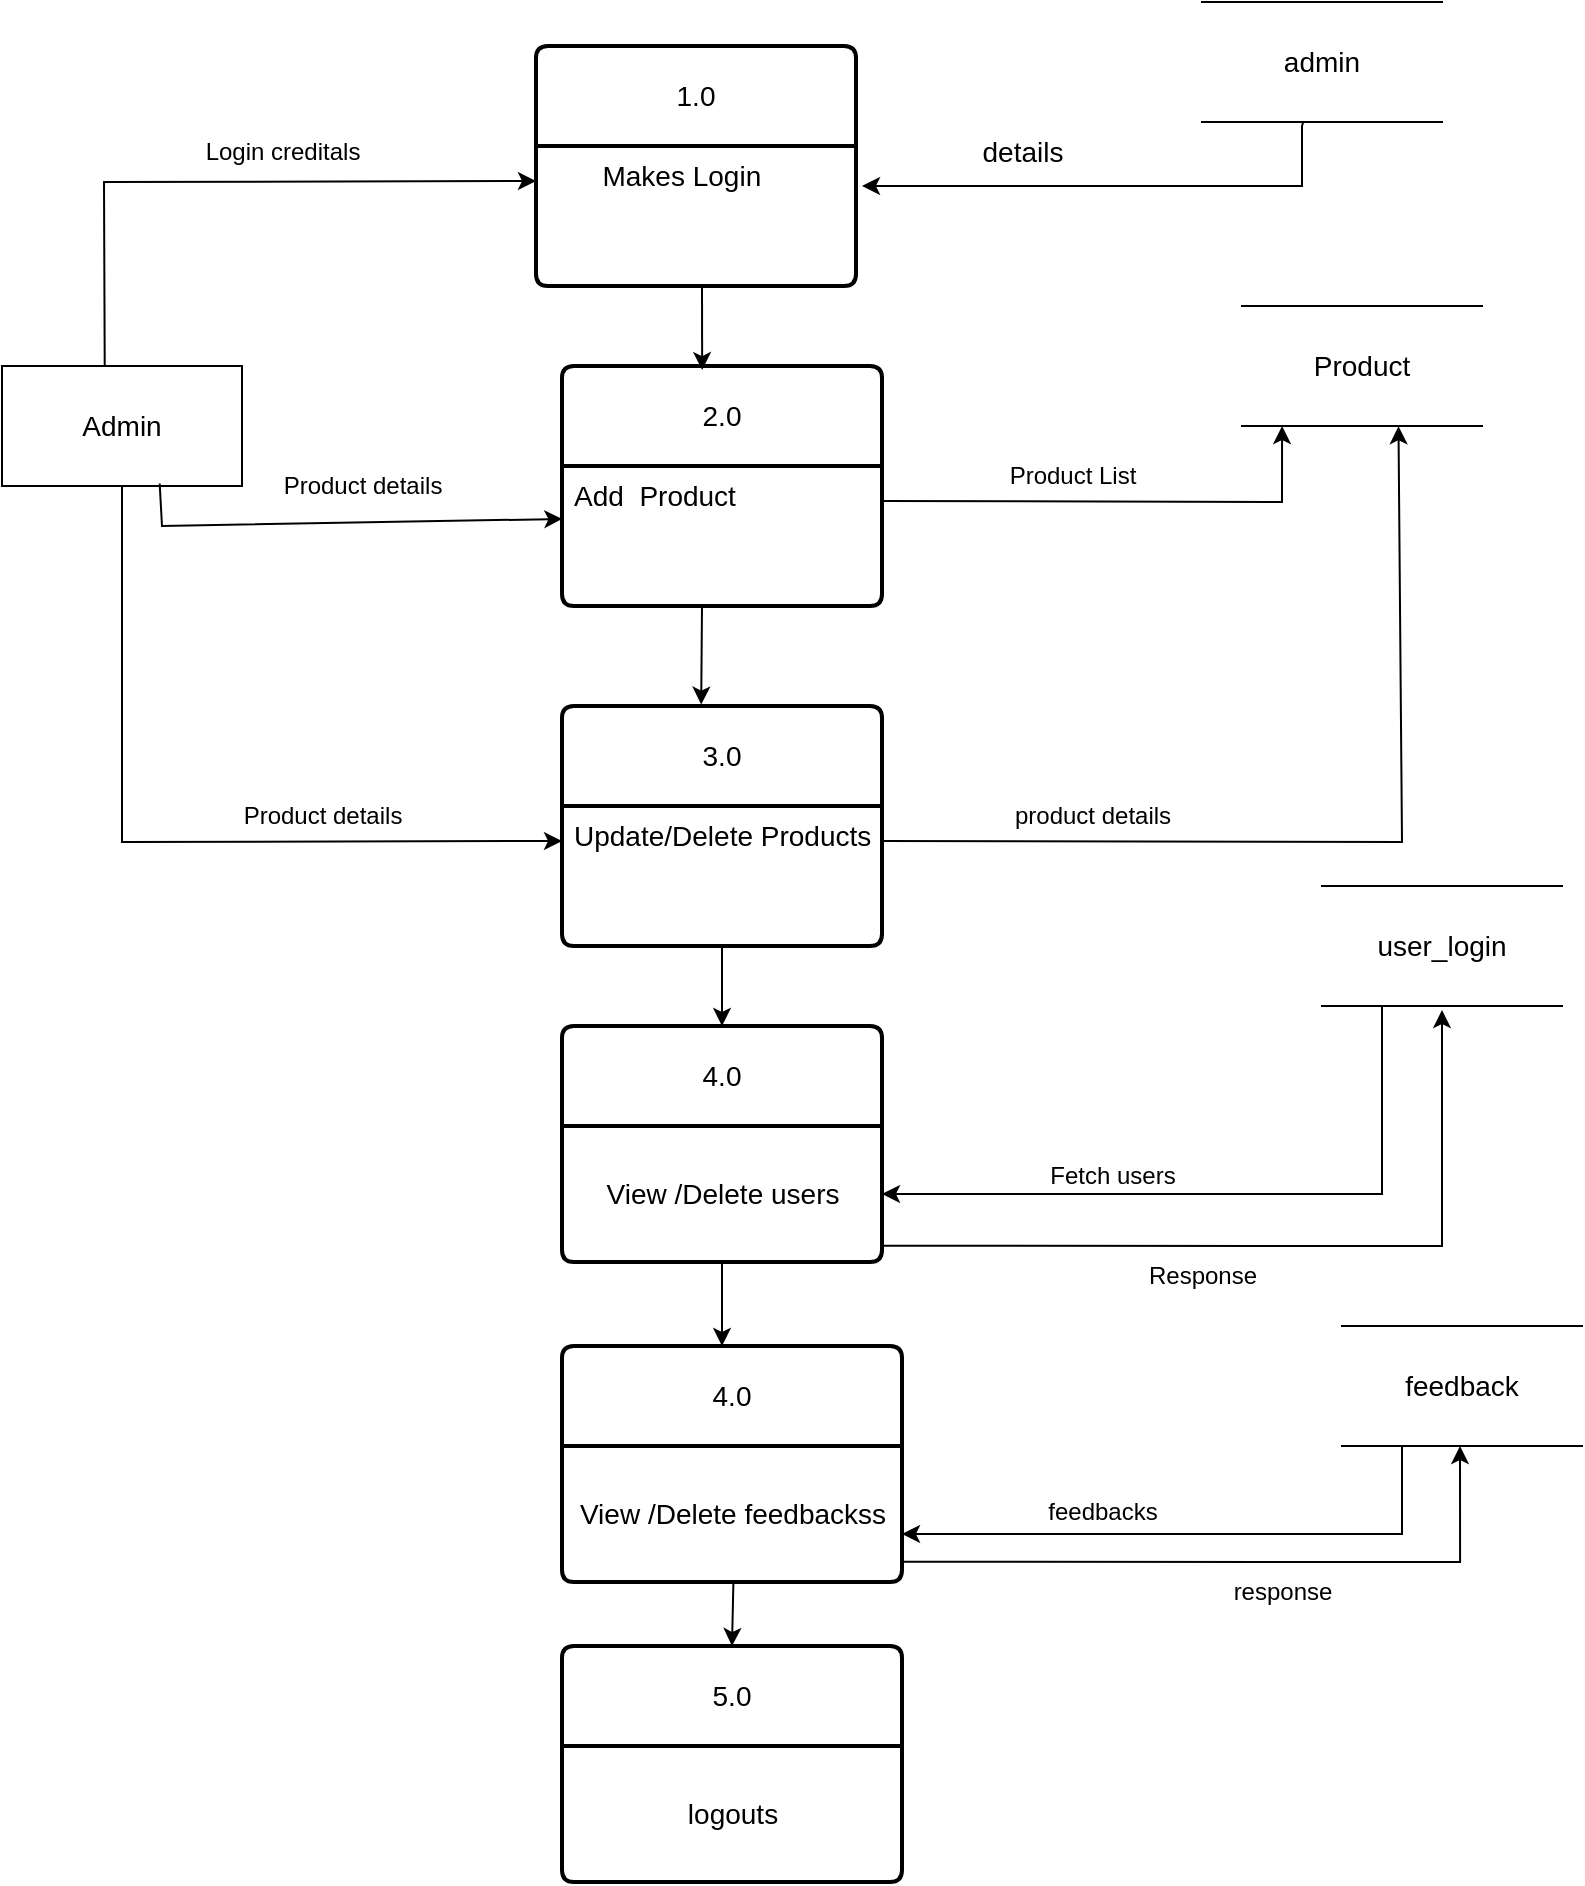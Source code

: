 <mxfile version="22.0.8" type="device">
  <diagram name="Page-1" id="vlpF36syVnqJg5dzy9l9">
    <mxGraphModel dx="1373" dy="694" grid="1" gridSize="10" guides="1" tooltips="1" connect="1" arrows="1" fold="1" page="1" pageScale="1" pageWidth="850" pageHeight="1100" math="0" shadow="0">
      <root>
        <mxCell id="0" />
        <mxCell id="1" parent="0" />
        <mxCell id="QpaVkg7NEf2v52s3Hvut-1" value="1.0" style="swimlane;childLayout=stackLayout;horizontal=1;startSize=50;horizontalStack=0;rounded=1;fontSize=14;fontStyle=0;strokeWidth=2;resizeParent=0;resizeLast=1;shadow=0;dashed=0;align=center;arcSize=4;whiteSpace=wrap;html=1;" parent="1" vertex="1">
          <mxGeometry x="317" y="40" width="160" height="120" as="geometry" />
        </mxCell>
        <mxCell id="QpaVkg7NEf2v52s3Hvut-2" value="&lt;span style=&quot;font-size: 14px;&quot;&gt;&amp;nbsp; &amp;nbsp; &amp;nbsp; &amp;nbsp;Makes Login&amp;nbsp;&lt;/span&gt;" style="align=left;strokeColor=none;fillColor=none;spacingLeft=4;fontSize=12;verticalAlign=top;resizable=0;rotatable=0;part=1;html=1;" parent="QpaVkg7NEf2v52s3Hvut-1" vertex="1">
          <mxGeometry y="50" width="160" height="70" as="geometry" />
        </mxCell>
        <mxCell id="QpaVkg7NEf2v52s3Hvut-3" value="&lt;span style=&quot;font-size: 14px;&quot;&gt;Admin&lt;/span&gt;" style="rounded=0;whiteSpace=wrap;html=1;" parent="1" vertex="1">
          <mxGeometry x="50" y="200" width="120" height="60" as="geometry" />
        </mxCell>
        <mxCell id="QpaVkg7NEf2v52s3Hvut-7" value="2.0" style="swimlane;childLayout=stackLayout;horizontal=1;startSize=50;horizontalStack=0;rounded=1;fontSize=14;fontStyle=0;strokeWidth=2;resizeParent=0;resizeLast=1;shadow=0;dashed=0;align=center;arcSize=4;whiteSpace=wrap;html=1;" parent="1" vertex="1">
          <mxGeometry x="330" y="200" width="160" height="120" as="geometry" />
        </mxCell>
        <mxCell id="QpaVkg7NEf2v52s3Hvut-8" value="&lt;font style=&quot;font-size: 14px;&quot;&gt;Add&amp;nbsp; Product&lt;/font&gt;" style="align=left;strokeColor=none;fillColor=none;spacingLeft=4;fontSize=12;verticalAlign=top;resizable=0;rotatable=0;part=1;html=1;" parent="QpaVkg7NEf2v52s3Hvut-7" vertex="1">
          <mxGeometry y="50" width="160" height="70" as="geometry" />
        </mxCell>
        <mxCell id="QpaVkg7NEf2v52s3Hvut-9" value="3.0" style="swimlane;childLayout=stackLayout;horizontal=1;startSize=50;horizontalStack=0;rounded=1;fontSize=14;fontStyle=0;strokeWidth=2;resizeParent=0;resizeLast=1;shadow=0;dashed=0;align=center;arcSize=4;whiteSpace=wrap;html=1;" parent="1" vertex="1">
          <mxGeometry x="330" y="370" width="160" height="120" as="geometry" />
        </mxCell>
        <mxCell id="QpaVkg7NEf2v52s3Hvut-10" value="&lt;span style=&quot;font-size: 14px;&quot;&gt;Update/Delete Products&lt;/span&gt;" style="align=left;strokeColor=none;fillColor=none;spacingLeft=4;fontSize=12;verticalAlign=top;resizable=0;rotatable=0;part=1;html=1;" parent="QpaVkg7NEf2v52s3Hvut-9" vertex="1">
          <mxGeometry y="50" width="160" height="70" as="geometry" />
        </mxCell>
        <mxCell id="QpaVkg7NEf2v52s3Hvut-11" value="4.0" style="swimlane;childLayout=stackLayout;horizontal=1;startSize=50;horizontalStack=0;rounded=1;fontSize=14;fontStyle=0;strokeWidth=2;resizeParent=0;resizeLast=1;shadow=0;dashed=0;align=center;arcSize=4;whiteSpace=wrap;html=1;" parent="1" vertex="1">
          <mxGeometry x="330" y="530" width="160" height="118" as="geometry" />
        </mxCell>
        <mxCell id="6N8YHsRxKtGQqh54dVR1-9" value="&lt;font style=&quot;font-size: 14px;&quot;&gt;View /Delete users&lt;/font&gt;" style="text;html=1;align=center;verticalAlign=middle;resizable=0;points=[];autosize=1;strokeColor=none;fillColor=none;" vertex="1" parent="QpaVkg7NEf2v52s3Hvut-11">
          <mxGeometry y="50" width="160" height="68" as="geometry" />
        </mxCell>
        <mxCell id="QpaVkg7NEf2v52s3Hvut-14" value="" style="endArrow=classic;html=1;rounded=0;exitX=0.428;exitY=0.006;exitDx=0;exitDy=0;exitPerimeter=0;entryX=0;entryY=0.25;entryDx=0;entryDy=0;" parent="1" source="QpaVkg7NEf2v52s3Hvut-3" target="QpaVkg7NEf2v52s3Hvut-2" edge="1">
          <mxGeometry width="50" height="50" relative="1" as="geometry">
            <mxPoint x="140" y="125" as="sourcePoint" />
            <mxPoint x="190" y="75" as="targetPoint" />
            <Array as="points">
              <mxPoint x="101" y="108" />
            </Array>
          </mxGeometry>
        </mxCell>
        <mxCell id="QpaVkg7NEf2v52s3Hvut-16" value="Login creditals" style="text;html=1;align=center;verticalAlign=middle;resizable=0;points=[];autosize=1;strokeColor=none;fillColor=none;" parent="1" vertex="1">
          <mxGeometry x="140" y="78" width="100" height="30" as="geometry" />
        </mxCell>
        <mxCell id="QpaVkg7NEf2v52s3Hvut-18" value="" style="endArrow=classic;html=1;rounded=0;entryX=0.001;entryY=0.378;entryDx=0;entryDy=0;exitX=0.657;exitY=0.979;exitDx=0;exitDy=0;exitPerimeter=0;entryPerimeter=0;" parent="1" source="QpaVkg7NEf2v52s3Hvut-3" target="QpaVkg7NEf2v52s3Hvut-8" edge="1">
          <mxGeometry width="50" height="50" relative="1" as="geometry">
            <mxPoint x="210" y="350" as="sourcePoint" />
            <mxPoint x="260" y="300" as="targetPoint" />
            <Array as="points">
              <mxPoint x="130" y="280" />
            </Array>
          </mxGeometry>
        </mxCell>
        <mxCell id="QpaVkg7NEf2v52s3Hvut-23" value="" style="endArrow=classic;html=1;rounded=0;exitX=0.25;exitY=1;exitDx=0;exitDy=0;entryX=0;entryY=0.25;entryDx=0;entryDy=0;" parent="1" target="QpaVkg7NEf2v52s3Hvut-10" edge="1">
          <mxGeometry width="50" height="50" relative="1" as="geometry">
            <mxPoint x="110.0" y="260" as="sourcePoint" />
            <mxPoint x="320" y="520" as="targetPoint" />
            <Array as="points">
              <mxPoint x="110" y="438" />
            </Array>
          </mxGeometry>
        </mxCell>
        <mxCell id="QpaVkg7NEf2v52s3Hvut-32" value="&lt;span style=&quot;font-size: 14px;&quot;&gt;admin&lt;/span&gt;" style="shape=partialRectangle;whiteSpace=wrap;html=1;left=0;right=0;fillColor=none;" parent="1" vertex="1">
          <mxGeometry x="650" y="18" width="120" height="60" as="geometry" />
        </mxCell>
        <mxCell id="QpaVkg7NEf2v52s3Hvut-37" value="&lt;font style=&quot;font-size: 14px;&quot;&gt;Product&lt;/font&gt;" style="shape=partialRectangle;whiteSpace=wrap;html=1;left=0;right=0;fillColor=none;" parent="1" vertex="1">
          <mxGeometry x="670" y="170" width="120" height="60" as="geometry" />
        </mxCell>
        <mxCell id="QpaVkg7NEf2v52s3Hvut-38" value="&lt;span style=&quot;font-size: 14px;&quot;&gt;user_login&lt;/span&gt;" style="shape=partialRectangle;whiteSpace=wrap;html=1;left=0;right=0;fillColor=none;" parent="1" vertex="1">
          <mxGeometry x="710" y="460" width="120" height="60" as="geometry" />
        </mxCell>
        <mxCell id="QpaVkg7NEf2v52s3Hvut-44" value="" style="endArrow=classic;html=1;rounded=0;exitX=0.25;exitY=1;exitDx=0;exitDy=0;" parent="1" edge="1" target="6N8YHsRxKtGQqh54dVR1-9" source="QpaVkg7NEf2v52s3Hvut-38">
          <mxGeometry width="50" height="50" relative="1" as="geometry">
            <mxPoint x="700" y="750" as="sourcePoint" />
            <mxPoint x="490" y="770" as="targetPoint" />
            <Array as="points">
              <mxPoint x="740" y="614" />
            </Array>
          </mxGeometry>
        </mxCell>
        <mxCell id="QpaVkg7NEf2v52s3Hvut-51" value="&lt;span style=&quot;font-size: 14px;&quot;&gt;details&lt;/span&gt;" style="text;html=1;align=center;verticalAlign=middle;resizable=0;points=[];autosize=1;strokeColor=none;fillColor=none;" parent="1" vertex="1">
          <mxGeometry x="530" y="78" width="60" height="30" as="geometry" />
        </mxCell>
        <mxCell id="6N8YHsRxKtGQqh54dVR1-1" value="Product details" style="text;html=1;align=center;verticalAlign=middle;resizable=0;points=[];autosize=1;strokeColor=none;fillColor=none;" vertex="1" parent="1">
          <mxGeometry x="180" y="245" width="100" height="30" as="geometry" />
        </mxCell>
        <mxCell id="6N8YHsRxKtGQqh54dVR1-2" value="" style="endArrow=classic;html=1;rounded=0;exitX=1;exitY=0.25;exitDx=0;exitDy=0;entryX=0.167;entryY=1;entryDx=0;entryDy=0;entryPerimeter=0;" edge="1" parent="1" source="QpaVkg7NEf2v52s3Hvut-8" target="QpaVkg7NEf2v52s3Hvut-37">
          <mxGeometry width="50" height="50" relative="1" as="geometry">
            <mxPoint x="400" y="350" as="sourcePoint" />
            <mxPoint x="710" y="356" as="targetPoint" />
            <Array as="points">
              <mxPoint x="690" y="268" />
            </Array>
          </mxGeometry>
        </mxCell>
        <mxCell id="6N8YHsRxKtGQqh54dVR1-3" value="Product List" style="text;html=1;align=center;verticalAlign=middle;resizable=0;points=[];autosize=1;strokeColor=none;fillColor=none;" vertex="1" parent="1">
          <mxGeometry x="540" y="240" width="90" height="30" as="geometry" />
        </mxCell>
        <mxCell id="6N8YHsRxKtGQqh54dVR1-4" value="" style="endArrow=classic;html=1;rounded=0;entryX=0.438;entryY=0.017;entryDx=0;entryDy=0;entryPerimeter=0;" edge="1" parent="1" target="QpaVkg7NEf2v52s3Hvut-7">
          <mxGeometry width="50" height="50" relative="1" as="geometry">
            <mxPoint x="400" y="160" as="sourcePoint" />
            <mxPoint x="450" y="200" as="targetPoint" />
          </mxGeometry>
        </mxCell>
        <mxCell id="6N8YHsRxKtGQqh54dVR1-5" value="" style="endArrow=classic;html=1;rounded=0;entryX=0.435;entryY=-0.006;entryDx=0;entryDy=0;entryPerimeter=0;" edge="1" parent="1" target="QpaVkg7NEf2v52s3Hvut-9">
          <mxGeometry width="50" height="50" relative="1" as="geometry">
            <mxPoint x="400" y="320" as="sourcePoint" />
            <mxPoint x="400" y="450" as="targetPoint" />
            <Array as="points">
              <mxPoint x="400" y="320" />
            </Array>
          </mxGeometry>
        </mxCell>
        <mxCell id="6N8YHsRxKtGQqh54dVR1-6" value="Product details" style="text;html=1;align=center;verticalAlign=middle;resizable=0;points=[];autosize=1;strokeColor=none;fillColor=none;" vertex="1" parent="1">
          <mxGeometry x="160" y="410" width="100" height="30" as="geometry" />
        </mxCell>
        <mxCell id="6N8YHsRxKtGQqh54dVR1-7" value="" style="endArrow=classic;html=1;rounded=0;exitX=1;exitY=0.25;exitDx=0;exitDy=0;entryX=0.652;entryY=1.002;entryDx=0;entryDy=0;entryPerimeter=0;" edge="1" parent="1" source="QpaVkg7NEf2v52s3Hvut-10" target="QpaVkg7NEf2v52s3Hvut-37">
          <mxGeometry width="50" height="50" relative="1" as="geometry">
            <mxPoint x="390" y="570" as="sourcePoint" />
            <mxPoint x="730" y="510" as="targetPoint" />
            <Array as="points">
              <mxPoint x="750" y="438" />
            </Array>
          </mxGeometry>
        </mxCell>
        <mxCell id="6N8YHsRxKtGQqh54dVR1-8" value="product details" style="text;html=1;align=center;verticalAlign=middle;resizable=0;points=[];autosize=1;strokeColor=none;fillColor=none;" vertex="1" parent="1">
          <mxGeometry x="545" y="410" width="100" height="30" as="geometry" />
        </mxCell>
        <mxCell id="6N8YHsRxKtGQqh54dVR1-12" value="Fetch users" style="text;html=1;align=center;verticalAlign=middle;resizable=0;points=[];autosize=1;strokeColor=none;fillColor=none;" vertex="1" parent="1">
          <mxGeometry x="560" y="590" width="90" height="30" as="geometry" />
        </mxCell>
        <mxCell id="6N8YHsRxKtGQqh54dVR1-13" value="" style="endArrow=classic;html=1;rounded=0;exitX=1.006;exitY=0.851;exitDx=0;exitDy=0;exitPerimeter=0;entryX=0.5;entryY=1;entryDx=0;entryDy=0;" edge="1" parent="1">
          <mxGeometry width="50" height="50" relative="1" as="geometry">
            <mxPoint x="490.96" y="639.868" as="sourcePoint" />
            <mxPoint x="770" y="522" as="targetPoint" />
            <Array as="points">
              <mxPoint x="770" y="640" />
            </Array>
          </mxGeometry>
        </mxCell>
        <mxCell id="6N8YHsRxKtGQqh54dVR1-14" value="Response" style="text;html=1;align=center;verticalAlign=middle;resizable=0;points=[];autosize=1;strokeColor=none;fillColor=none;" vertex="1" parent="1">
          <mxGeometry x="610" y="640" width="80" height="30" as="geometry" />
        </mxCell>
        <mxCell id="6N8YHsRxKtGQqh54dVR1-15" value="" style="endArrow=classic;html=1;rounded=0;" edge="1" parent="1" source="QpaVkg7NEf2v52s3Hvut-32">
          <mxGeometry width="50" height="50" relative="1" as="geometry">
            <mxPoint x="700" y="80" as="sourcePoint" />
            <mxPoint x="480" y="110" as="targetPoint" />
            <Array as="points">
              <mxPoint x="700" y="80" />
              <mxPoint x="700" y="110" />
            </Array>
          </mxGeometry>
        </mxCell>
        <mxCell id="6N8YHsRxKtGQqh54dVR1-17" value="" style="endArrow=classic;html=1;rounded=0;exitX=0.5;exitY=1;exitDx=0;exitDy=0;entryX=0.5;entryY=0;entryDx=0;entryDy=0;" edge="1" parent="1" source="QpaVkg7NEf2v52s3Hvut-10" target="QpaVkg7NEf2v52s3Hvut-11">
          <mxGeometry width="50" height="50" relative="1" as="geometry">
            <mxPoint x="680" y="490" as="sourcePoint" />
            <mxPoint x="730" y="440" as="targetPoint" />
          </mxGeometry>
        </mxCell>
        <mxCell id="6N8YHsRxKtGQqh54dVR1-18" value="4.0" style="swimlane;childLayout=stackLayout;horizontal=1;startSize=50;horizontalStack=0;rounded=1;fontSize=14;fontStyle=0;strokeWidth=2;resizeParent=0;resizeLast=1;shadow=0;dashed=0;align=center;arcSize=4;whiteSpace=wrap;html=1;" vertex="1" parent="1">
          <mxGeometry x="330" y="690" width="170" height="118" as="geometry" />
        </mxCell>
        <mxCell id="6N8YHsRxKtGQqh54dVR1-19" value="&lt;font style=&quot;font-size: 14px;&quot;&gt;View /Delete feedbackss&lt;/font&gt;" style="text;html=1;align=center;verticalAlign=middle;resizable=0;points=[];autosize=1;strokeColor=none;fillColor=none;" vertex="1" parent="6N8YHsRxKtGQqh54dVR1-18">
          <mxGeometry y="50" width="170" height="68" as="geometry" />
        </mxCell>
        <mxCell id="6N8YHsRxKtGQqh54dVR1-21" value="" style="edgeStyle=orthogonalEdgeStyle;rounded=0;orthogonalLoop=1;jettySize=auto;html=1;" edge="1" parent="1" source="6N8YHsRxKtGQqh54dVR1-9">
          <mxGeometry relative="1" as="geometry">
            <mxPoint x="410" y="690" as="targetPoint" />
          </mxGeometry>
        </mxCell>
        <mxCell id="6N8YHsRxKtGQqh54dVR1-24" value="&lt;span style=&quot;font-size: 14px;&quot;&gt;feedback&lt;/span&gt;" style="shape=partialRectangle;whiteSpace=wrap;html=1;left=0;right=0;fillColor=none;" vertex="1" parent="1">
          <mxGeometry x="720" y="680" width="120" height="60" as="geometry" />
        </mxCell>
        <mxCell id="6N8YHsRxKtGQqh54dVR1-25" value="" style="endArrow=classic;html=1;rounded=0;exitX=0.25;exitY=1;exitDx=0;exitDy=0;" edge="1" parent="1" source="6N8YHsRxKtGQqh54dVR1-24">
          <mxGeometry width="50" height="50" relative="1" as="geometry">
            <mxPoint x="750" y="750" as="sourcePoint" />
            <mxPoint x="500" y="784" as="targetPoint" />
            <Array as="points">
              <mxPoint x="750" y="784" />
            </Array>
          </mxGeometry>
        </mxCell>
        <mxCell id="6N8YHsRxKtGQqh54dVR1-26" value="feedbacks" style="text;html=1;align=center;verticalAlign=middle;resizable=0;points=[];autosize=1;strokeColor=none;fillColor=none;" vertex="1" parent="1">
          <mxGeometry x="560" y="758" width="80" height="30" as="geometry" />
        </mxCell>
        <mxCell id="6N8YHsRxKtGQqh54dVR1-27" value="" style="endArrow=classic;html=1;rounded=0;exitX=1.006;exitY=0.851;exitDx=0;exitDy=0;exitPerimeter=0;" edge="1" parent="1">
          <mxGeometry width="50" height="50" relative="1" as="geometry">
            <mxPoint x="500.0" y="797.868" as="sourcePoint" />
            <mxPoint x="779" y="740" as="targetPoint" />
            <Array as="points">
              <mxPoint x="779.04" y="798" />
            </Array>
          </mxGeometry>
        </mxCell>
        <mxCell id="6N8YHsRxKtGQqh54dVR1-28" value="response" style="text;html=1;align=center;verticalAlign=middle;resizable=0;points=[];autosize=1;strokeColor=none;fillColor=none;" vertex="1" parent="1">
          <mxGeometry x="655" y="798" width="70" height="30" as="geometry" />
        </mxCell>
        <mxCell id="6N8YHsRxKtGQqh54dVR1-29" value="5.0" style="swimlane;childLayout=stackLayout;horizontal=1;startSize=50;horizontalStack=0;rounded=1;fontSize=14;fontStyle=0;strokeWidth=2;resizeParent=0;resizeLast=1;shadow=0;dashed=0;align=center;arcSize=4;whiteSpace=wrap;html=1;" vertex="1" parent="1">
          <mxGeometry x="330" y="840" width="170" height="118" as="geometry" />
        </mxCell>
        <mxCell id="6N8YHsRxKtGQqh54dVR1-30" value="&lt;span style=&quot;font-size: 14px;&quot;&gt;logouts&lt;/span&gt;" style="text;html=1;align=center;verticalAlign=middle;resizable=0;points=[];autosize=1;strokeColor=none;fillColor=none;" vertex="1" parent="6N8YHsRxKtGQqh54dVR1-29">
          <mxGeometry y="50" width="170" height="68" as="geometry" />
        </mxCell>
        <mxCell id="6N8YHsRxKtGQqh54dVR1-32" value="" style="endArrow=classic;html=1;rounded=0;exitX=0.504;exitY=1.015;exitDx=0;exitDy=0;exitPerimeter=0;entryX=0.5;entryY=0;entryDx=0;entryDy=0;" edge="1" parent="1" source="6N8YHsRxKtGQqh54dVR1-19" target="6N8YHsRxKtGQqh54dVR1-29">
          <mxGeometry width="50" height="50" relative="1" as="geometry">
            <mxPoint x="420" y="860" as="sourcePoint" />
            <mxPoint x="470" y="810" as="targetPoint" />
          </mxGeometry>
        </mxCell>
      </root>
    </mxGraphModel>
  </diagram>
</mxfile>
